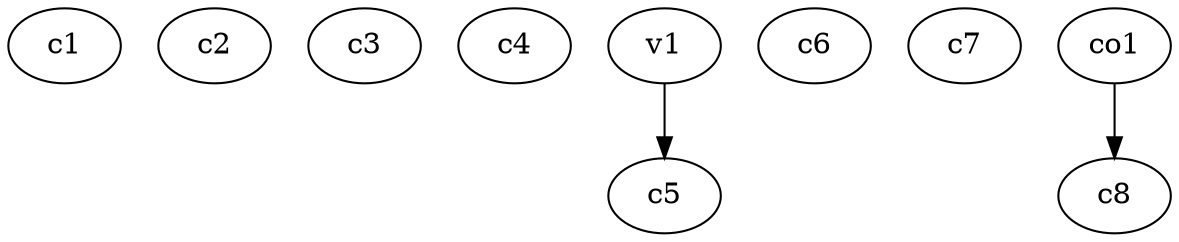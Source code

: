 strict digraph  {
c1;
c2;
c3;
c4;
c5;
c6;
c7;
c8;
v1;
co1;
v1 -> c5  [weight=1];
co1 -> c8  [weight=1];
}

